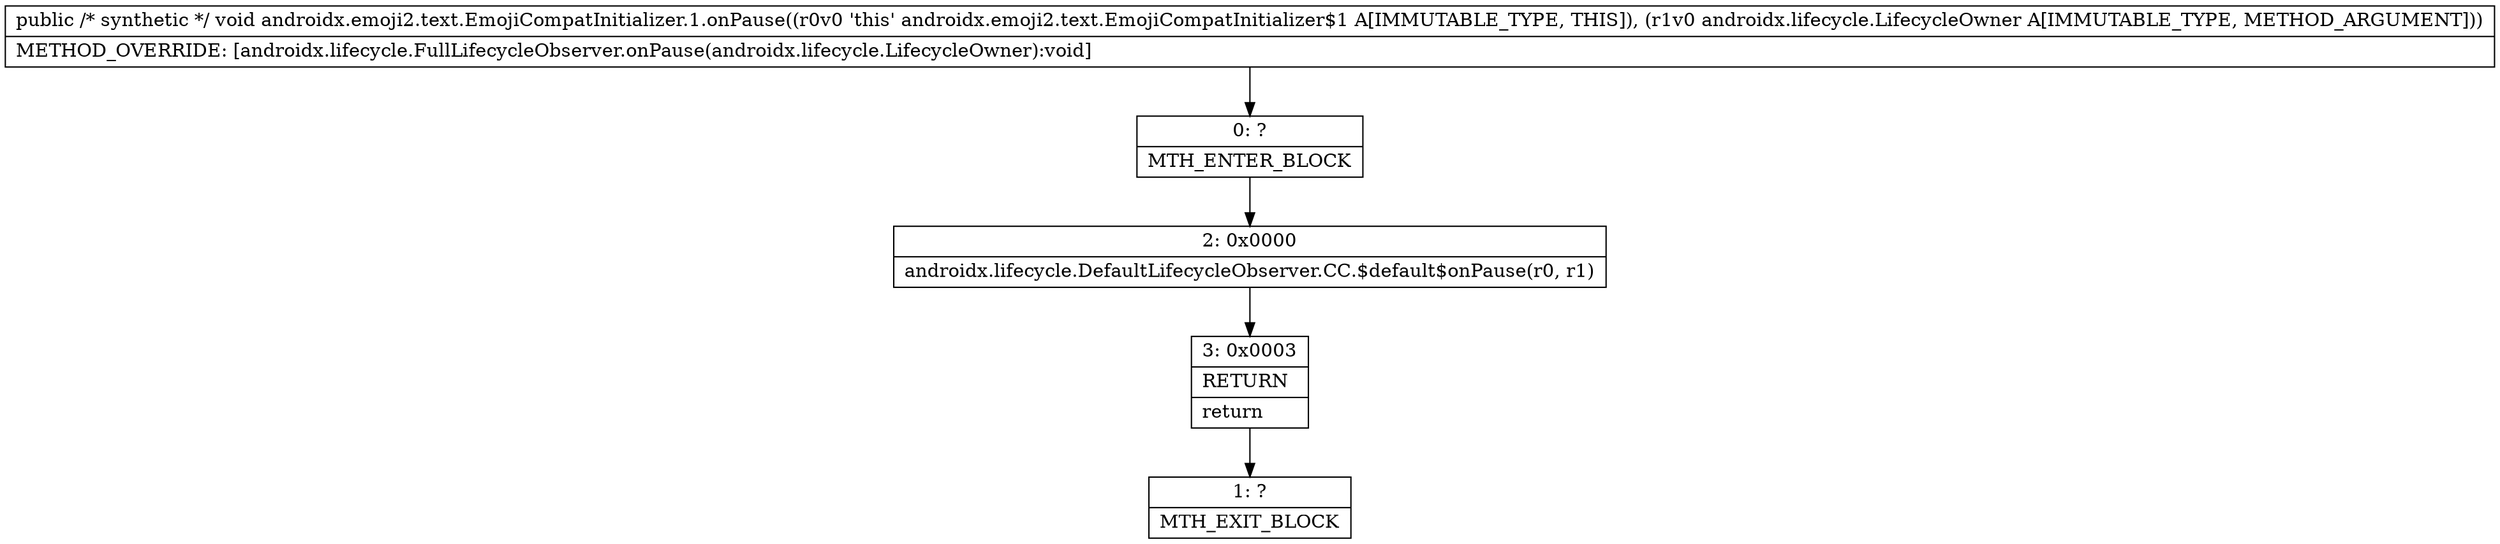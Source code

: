 digraph "CFG forandroidx.emoji2.text.EmojiCompatInitializer.1.onPause(Landroidx\/lifecycle\/LifecycleOwner;)V" {
Node_0 [shape=record,label="{0\:\ ?|MTH_ENTER_BLOCK\l}"];
Node_2 [shape=record,label="{2\:\ 0x0000|androidx.lifecycle.DefaultLifecycleObserver.CC.$default$onPause(r0, r1)\l}"];
Node_3 [shape=record,label="{3\:\ 0x0003|RETURN\l|return\l}"];
Node_1 [shape=record,label="{1\:\ ?|MTH_EXIT_BLOCK\l}"];
MethodNode[shape=record,label="{public \/* synthetic *\/ void androidx.emoji2.text.EmojiCompatInitializer.1.onPause((r0v0 'this' androidx.emoji2.text.EmojiCompatInitializer$1 A[IMMUTABLE_TYPE, THIS]), (r1v0 androidx.lifecycle.LifecycleOwner A[IMMUTABLE_TYPE, METHOD_ARGUMENT]))  | METHOD_OVERRIDE: [androidx.lifecycle.FullLifecycleObserver.onPause(androidx.lifecycle.LifecycleOwner):void]\l}"];
MethodNode -> Node_0;Node_0 -> Node_2;
Node_2 -> Node_3;
Node_3 -> Node_1;
}

